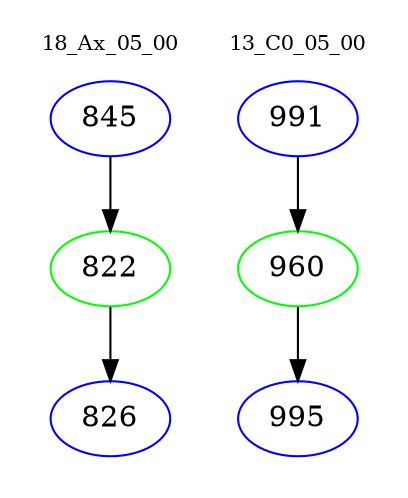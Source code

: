 digraph{
subgraph cluster_0 {
color = white
label = "18_Ax_05_00";
fontsize=10;
T0_845 [label="845", color="blue"]
T0_845 -> T0_822 [color="black"]
T0_822 [label="822", color="green"]
T0_822 -> T0_826 [color="black"]
T0_826 [label="826", color="blue"]
}
subgraph cluster_1 {
color = white
label = "13_C0_05_00";
fontsize=10;
T1_991 [label="991", color="blue"]
T1_991 -> T1_960 [color="black"]
T1_960 [label="960", color="green"]
T1_960 -> T1_995 [color="black"]
T1_995 [label="995", color="blue"]
}
}
